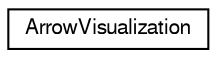 digraph "Graphical Class Hierarchy"
{
  edge [fontname="FreeSans",fontsize="10",labelfontname="FreeSans",labelfontsize="10"];
  node [fontname="FreeSans",fontsize="10",shape=record];
  rankdir="LR";
  Node1 [label="ArrowVisualization",height=0.2,width=0.4,color="black", fillcolor="white", style="filled",URL="$d4/d7b/struct_arrow_visualization.html"];
}
